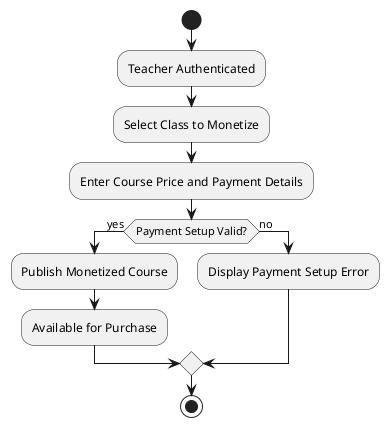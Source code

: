 @startuml
start
:Teacher Authenticated;
:Select Class to Monetize;
:Enter Course Price and Payment Details;
if (Payment Setup Valid?) then (yes)
  :Publish Monetized Course;
  :Available for Purchase;
else (no)
  :Display Payment Setup Error;
endif
stop
@enduml
